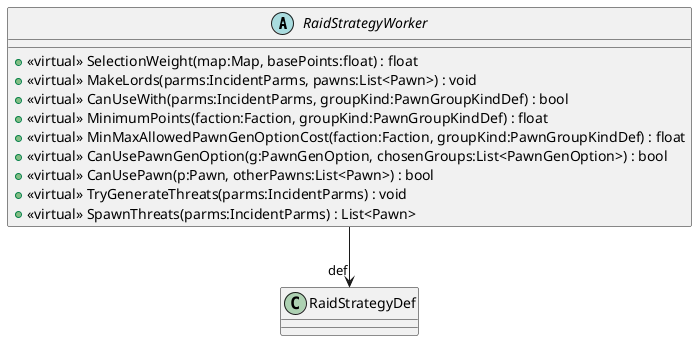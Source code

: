 @startuml
abstract class RaidStrategyWorker {
    + <<virtual>> SelectionWeight(map:Map, basePoints:float) : float
    + <<virtual>> MakeLords(parms:IncidentParms, pawns:List<Pawn>) : void
    + <<virtual>> CanUseWith(parms:IncidentParms, groupKind:PawnGroupKindDef) : bool
    + <<virtual>> MinimumPoints(faction:Faction, groupKind:PawnGroupKindDef) : float
    + <<virtual>> MinMaxAllowedPawnGenOptionCost(faction:Faction, groupKind:PawnGroupKindDef) : float
    + <<virtual>> CanUsePawnGenOption(g:PawnGenOption, chosenGroups:List<PawnGenOption>) : bool
    + <<virtual>> CanUsePawn(p:Pawn, otherPawns:List<Pawn>) : bool
    + <<virtual>> TryGenerateThreats(parms:IncidentParms) : void
    + <<virtual>> SpawnThreats(parms:IncidentParms) : List<Pawn>
}
RaidStrategyWorker --> "def" RaidStrategyDef
@enduml
